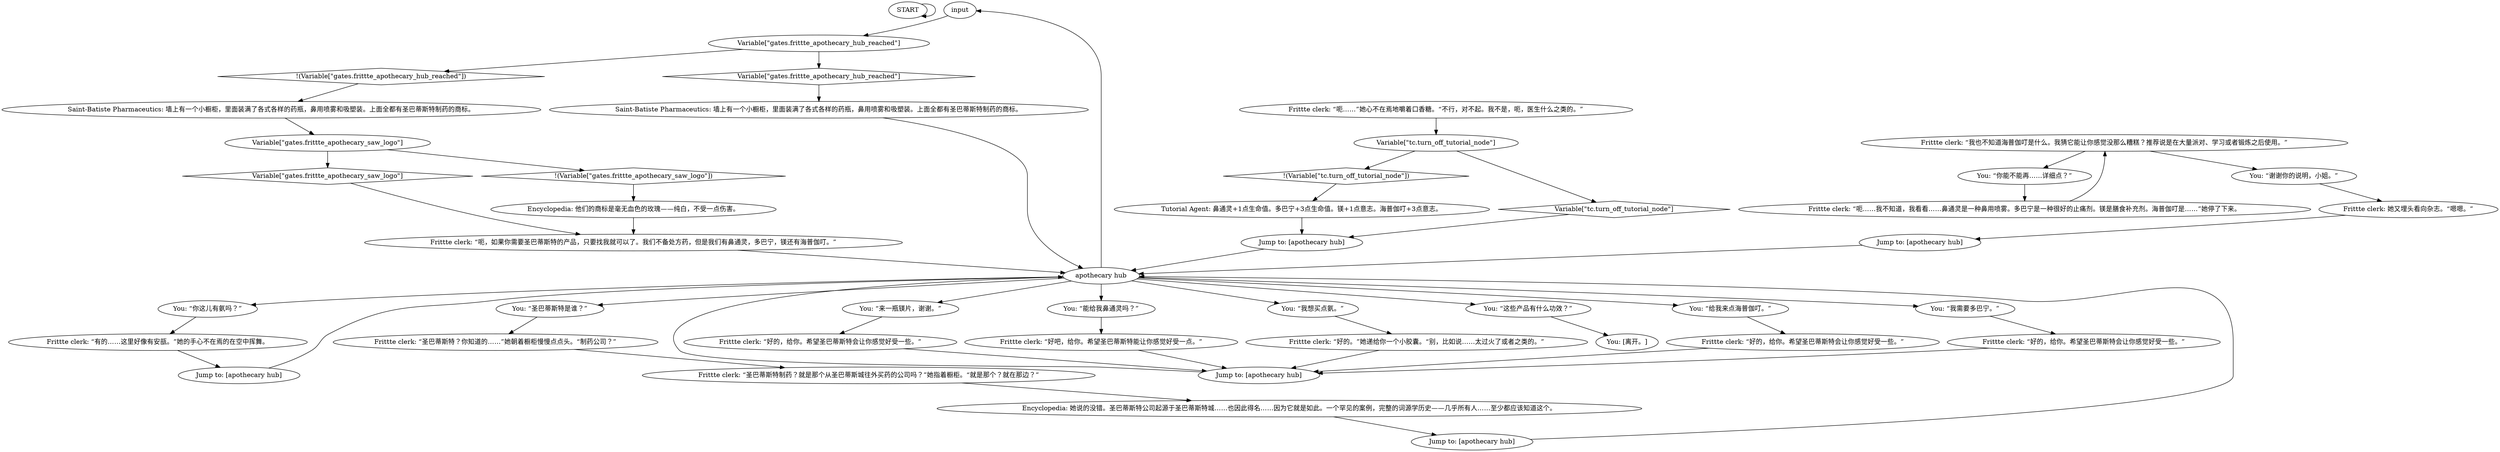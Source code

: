 # FRITTE / APOTHECARY
# A small cabinet on the wall, right next to the posters.
# ==================================================
digraph G {
	  0 [label="START"];
	  1 [label="input"];
	  2 [label="You: “来一瓶镁片，谢谢。”"];
	  3 [label="You: [离开。]"];
	  4 [label="Frittte clerk: “呃……我不知道，我看看……鼻通灵是一种鼻用喷雾。多巴宁是一种很好的止痛剂。镁是膳食补充剂。海普伽叮是……”她停了下来。"];
	  5 [label="Frittte clerk: “呃……”她心不在焉地嚼着口香糖。“不行，对不起。我不是，呃，医生什么之类的。”"];
	  6 [label="Encyclopedia: 她说的没错。圣巴蒂斯特公司起源于圣巴蒂斯特城……也因此得名……因为它就是如此。一个罕见的案例，完整的词源学历史——几乎所有人……至少都应该知道这个。"];
	  7 [label="Variable[\"gates.frittte_apothecary_hub_reached\"]"];
	  8 [label="Variable[\"gates.frittte_apothecary_hub_reached\"]", shape=diamond];
	  9 [label="!(Variable[\"gates.frittte_apothecary_hub_reached\"])", shape=diamond];
	  10 [label="Variable[\"tc.turn_off_tutorial_node\"]"];
	  11 [label="Variable[\"tc.turn_off_tutorial_node\"]", shape=diamond];
	  12 [label="!(Variable[\"tc.turn_off_tutorial_node\"])", shape=diamond];
	  13 [label="You: “能给我鼻通灵吗？”"];
	  14 [label="You: “圣巴蒂斯特是谁？”"];
	  15 [label="You: “我想买点氨。”"];
	  16 [label="Frittte clerk: “好吧，给你。希望圣巴蒂斯特能让你感觉好受一点。”"];
	  17 [label="Variable[\"gates.frittte_apothecary_saw_logo\"]"];
	  18 [label="Variable[\"gates.frittte_apothecary_saw_logo\"]", shape=diamond];
	  19 [label="!(Variable[\"gates.frittte_apothecary_saw_logo\"])", shape=diamond];
	  20 [label="Frittte clerk: “我也不知道海普伽叮是什么。我猜它能让你感觉没那么糟糕？推荐说是在大量派对、学习或者锻炼之后使用。”"];
	  21 [label="You: “你这儿有氨吗？”"];
	  22 [label="Jump to: [apothecary hub]"];
	  23 [label="You: “给我来点海普伽叮。”"];
	  24 [label="Frittte clerk: “好的。”她递给你一个小胶囊。“别，比如说……太过火了或者之类的。”"];
	  25 [label="Jump to: [apothecary hub]"];
	  26 [label="Frittte clerk: “好的，给你。希望圣巴蒂斯特会让你感觉好受一些。”"];
	  27 [label="Frittte clerk: “呃，如果你需要圣巴蒂斯特的产品，只要找我就可以了。我们不备处方药，但是我们有鼻通灵，多巴宁，镁还有海普伽叮。”"];
	  28 [label="You: “这些产品有什么功效？”"];
	  29 [label="Tutorial Agent: 鼻通灵+1点生命值。多巴宁+3点生命值。镁+1点意志。海普伽叮+3点意志。"];
	  30 [label="Frittte clerk: 她又埋头看向杂志。“嗯嗯。”"];
	  31 [label="Encyclopedia: 他们的商标是毫无血色的玫瑰——纯白，不受一点伤害。"];
	  32 [label="Frittte clerk: “好的，给你。希望圣巴蒂斯特会让你感觉好受一些。”"];
	  33 [label="Frittte clerk: “好的，给你。希望圣巴蒂斯特会让你感觉好受一些。”"];
	  34 [label="Saint-Batiste Pharmaceutics: 墙上有一个小橱柜，里面装满了各式各样的药瓶，鼻用喷雾和吸塑装。上面全都有圣巴蒂斯特制药的商标。"];
	  35 [label="Frittte clerk: “圣巴蒂斯特？你知道的……”她朝着橱柜慢慢点点头。“制药公司？”"];
	  36 [label="Jump to: [apothecary hub]"];
	  37 [label="You: “你能不能再……详细点？”"];
	  38 [label="You: “谢谢你的说明，小姐。”"];
	  39 [label="Frittte clerk: “圣巴蒂斯特制药？就是那个从圣巴蒂斯城往外买药的公司吗？”她指着橱柜。“就是那个？就在那边？”"];
	  40 [label="Frittte clerk: “有的……这里好像有安瓿。”她的手心不在焉的在空中挥舞。"];
	  41 [label="Saint-Batiste Pharmaceutics: 墙上有一个小橱柜，里面装满了各式各样的药瓶，鼻用喷雾和吸塑装。上面全都有圣巴蒂斯特制药的商标。"];
	  42 [label="apothecary hub"];
	  43 [label="Jump to: [apothecary hub]"];
	  44 [label="You: “我需要多巴宁。”"];
	  45 [label="Jump to: [apothecary hub]"];
	  0 -> 0
	  1 -> 7
	  2 -> 32
	  4 -> 20
	  5 -> 10
	  6 -> 45
	  7 -> 8
	  7 -> 9
	  8 -> 34
	  9 -> 41
	  10 -> 11
	  10 -> 12
	  11 -> 22
	  12 -> 29
	  13 -> 16
	  14 -> 35
	  15 -> 24
	  16 -> 43
	  17 -> 18
	  17 -> 19
	  18 -> 27
	  19 -> 31
	  20 -> 37
	  20 -> 38
	  21 -> 40
	  22 -> 42
	  23 -> 33
	  24 -> 43
	  25 -> 42
	  26 -> 43
	  27 -> 42
	  28 -> 3
	  29 -> 22
	  30 -> 25
	  31 -> 27
	  32 -> 43
	  33 -> 43
	  34 -> 42
	  35 -> 39
	  36 -> 42
	  37 -> 4
	  38 -> 30
	  39 -> 6
	  40 -> 36
	  41 -> 17
	  42 -> 1
	  42 -> 2
	  42 -> 44
	  42 -> 13
	  42 -> 14
	  42 -> 15
	  42 -> 21
	  42 -> 23
	  42 -> 28
	  43 -> 42
	  44 -> 26
	  45 -> 42
}

